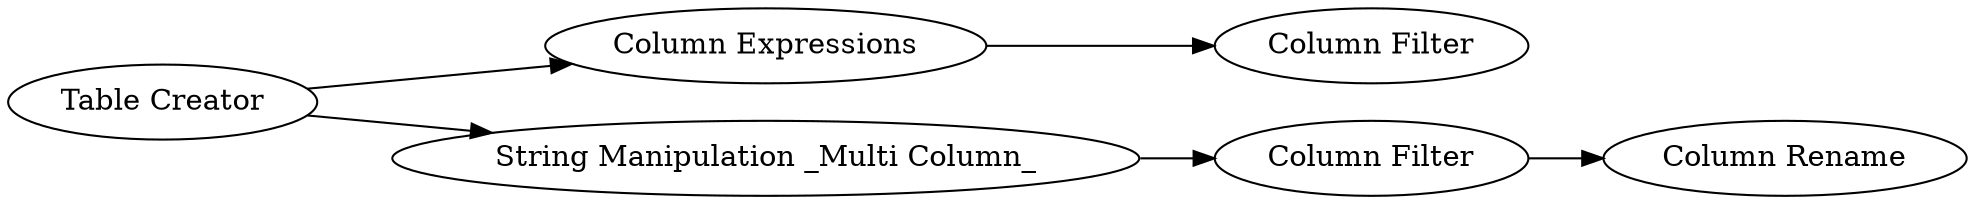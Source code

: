 digraph {
	3 -> 9
	8 -> 7
	1 -> 6
	1 -> 3
	6 -> 8
	1 [label="Table Creator"]
	7 [label="Column Rename"]
	9 [label="Column Filter"]
	8 [label="Column Filter"]
	6 [label="String Manipulation _Multi Column_"]
	3 [label="Column Expressions"]
	rankdir=LR
}
